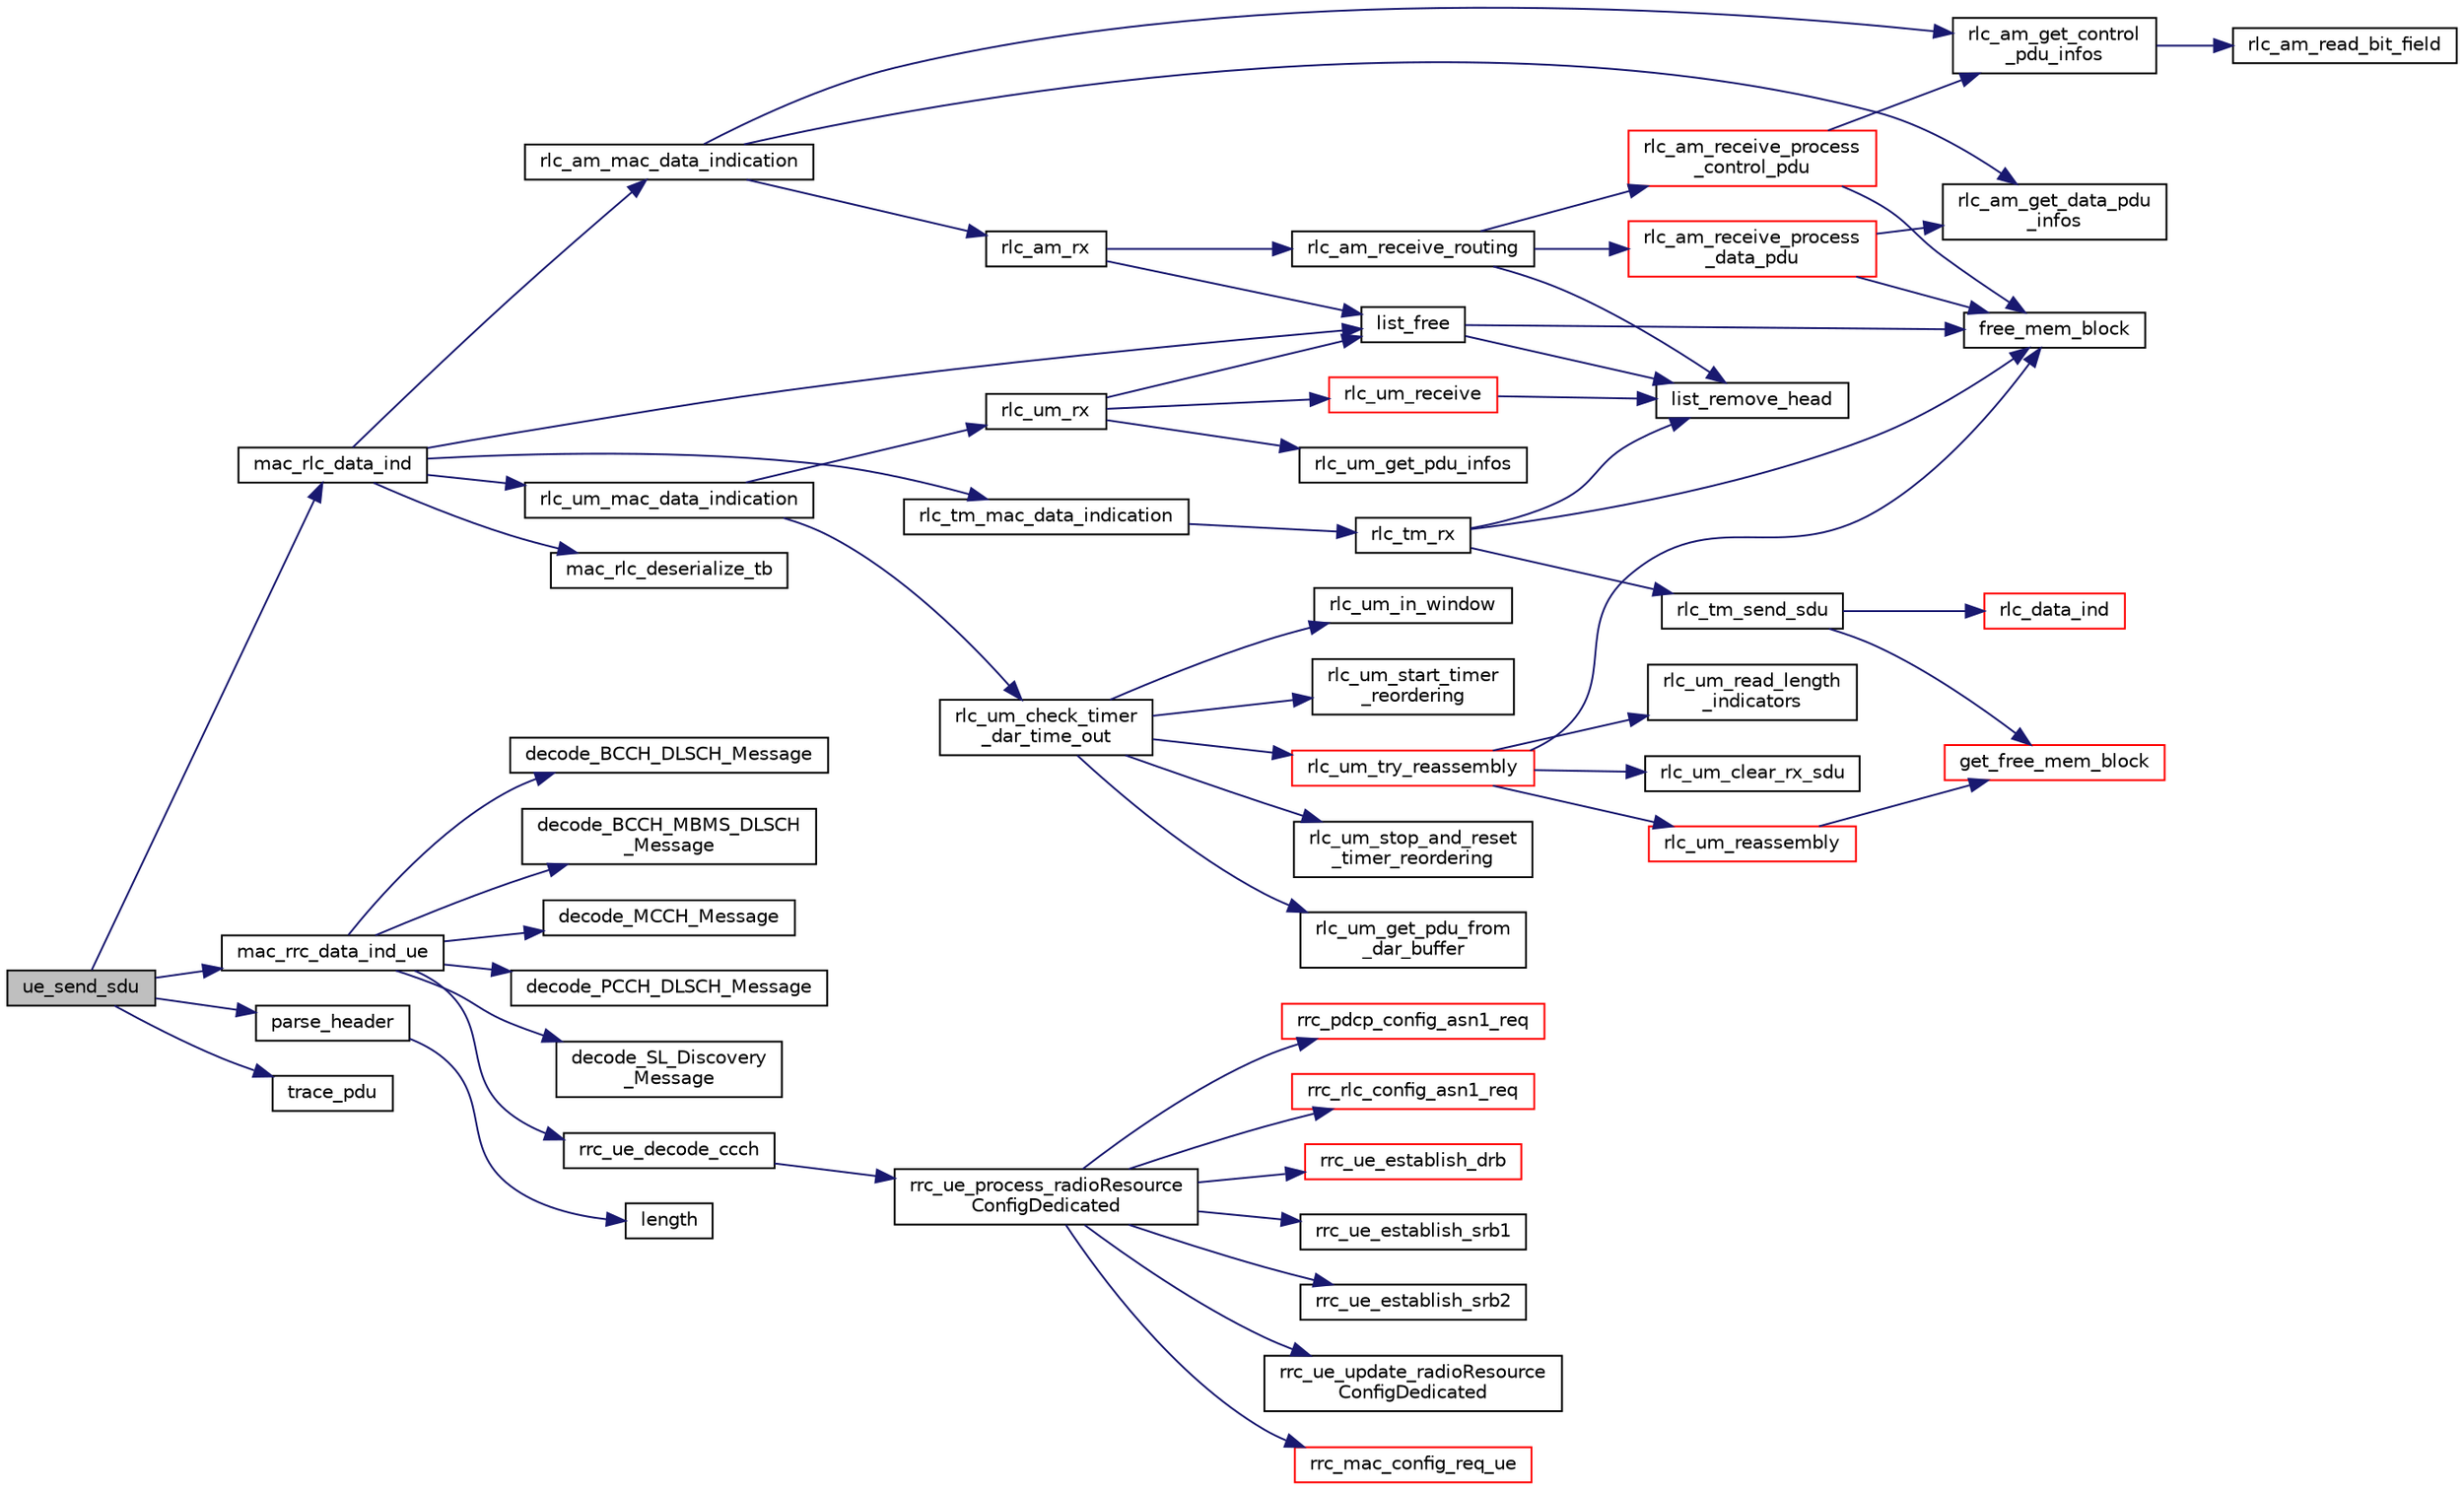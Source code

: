 digraph "ue_send_sdu"
{
 // LATEX_PDF_SIZE
  edge [fontname="Helvetica",fontsize="10",labelfontname="Helvetica",labelfontsize="10"];
  node [fontname="Helvetica",fontsize="10",shape=record];
  rankdir="LR";
  Node1 [label="ue_send_sdu",height=0.2,width=0.4,color="black", fillcolor="grey75", style="filled", fontcolor="black",tooltip=" "];
  Node1 -> Node2 [color="midnightblue",fontsize="10",style="solid",fontname="Helvetica"];
  Node2 [label="mac_rlc_data_ind",height=0.2,width=0.4,color="black", fillcolor="white", style="filled",URL="$group__em.html#ga063e617810daf9edd632c8df0f569f25",tooltip=" "];
  Node2 -> Node3 [color="midnightblue",fontsize="10",style="solid",fontname="Helvetica"];
  Node3 [label="list_free",height=0.2,width=0.4,color="black", fillcolor="white", style="filled",URL="$list_8c.html#a73dcb25a7e97fea269a73f9179670ccf",tooltip=" "];
  Node3 -> Node4 [color="midnightblue",fontsize="10",style="solid",fontname="Helvetica"];
  Node4 [label="free_mem_block",height=0.2,width=0.4,color="black", fillcolor="white", style="filled",URL="$mem__block_8c.html#a3465e37844438c1cc552c197a2cfbbfd",tooltip=" "];
  Node3 -> Node5 [color="midnightblue",fontsize="10",style="solid",fontname="Helvetica"];
  Node5 [label="list_remove_head",height=0.2,width=0.4,color="black", fillcolor="white", style="filled",URL="$list_8c.html#a68bb206a4e50e2f9f27ca4c051a84dc5",tooltip=" "];
  Node2 -> Node6 [color="midnightblue",fontsize="10",style="solid",fontname="Helvetica"];
  Node6 [label="mac_rlc_deserialize_tb",height=0.2,width=0.4,color="black", fillcolor="white", style="filled",URL="$group__em.html#ga38d7fc7f6bf9f0e29a982a339a6d6f28",tooltip="Serialize a list of transport blocks coming from RLC in order to be processed by MAC."];
  Node2 -> Node7 [color="midnightblue",fontsize="10",style="solid",fontname="Helvetica"];
  Node7 [label="rlc_am_mac_data_indication",height=0.2,width=0.4,color="black", fillcolor="white", style="filled",URL="$group__em.html#ga9c65fec6a21dda19f0adadd43bd1bb7c",tooltip="Receive PDUs from lower layer MAC."];
  Node7 -> Node8 [color="midnightblue",fontsize="10",style="solid",fontname="Helvetica"];
  Node8 [label="rlc_am_get_control\l_pdu_infos",height=0.2,width=0.4,color="black", fillcolor="white", style="filled",URL="$group__em.html#gaaa3cfbcfbc1e358829581599b1f513f4",tooltip="Retrieve control PDU informations from a serialized control PDU."];
  Node8 -> Node9 [color="midnightblue",fontsize="10",style="solid",fontname="Helvetica"];
  Node9 [label="rlc_am_read_bit_field",height=0.2,width=0.4,color="black", fillcolor="white", style="filled",URL="$group__em.html#gaf16d8d10a854a6edcea00020d48e1188",tooltip="Read N bits in a byte area seen as a bit-field with the help of a byte index and a modulo 8 bit index..."];
  Node7 -> Node10 [color="midnightblue",fontsize="10",style="solid",fontname="Helvetica"];
  Node10 [label="rlc_am_get_data_pdu\l_infos",height=0.2,width=0.4,color="black", fillcolor="white", style="filled",URL="$group__em.html#ga4a3923d7de10cef56f05712f4e2174b8",tooltip="Extract PDU informations (header fields, data size, etc) from the serialized PDU."];
  Node7 -> Node11 [color="midnightblue",fontsize="10",style="solid",fontname="Helvetica"];
  Node11 [label="rlc_am_rx",height=0.2,width=0.4,color="black", fillcolor="white", style="filled",URL="$group__em.html#gabfe726b5c8b58ca4532aa8f095e6673c",tooltip="Process the received PDUs from lower layer."];
  Node11 -> Node3 [color="midnightblue",fontsize="10",style="solid",fontname="Helvetica"];
  Node11 -> Node12 [color="midnightblue",fontsize="10",style="solid",fontname="Helvetica"];
  Node12 [label="rlc_am_receive_routing",height=0.2,width=0.4,color="black", fillcolor="white", style="filled",URL="$group__em.html#ga0f7e36225f818404e52a6cc0d4355ffb",tooltip="Convert transport blocks received from MAC layer into RLC AM PDUs, and dispatch to the right processi..."];
  Node12 -> Node5 [color="midnightblue",fontsize="10",style="solid",fontname="Helvetica"];
  Node12 -> Node13 [color="midnightblue",fontsize="10",style="solid",fontname="Helvetica"];
  Node13 [label="rlc_am_receive_process\l_control_pdu",height=0.2,width=0.4,color="red", fillcolor="white", style="filled",URL="$group__em.html#ga5d7a15407a11e7c4378c1bfa1af37001",tooltip=" "];
  Node13 -> Node4 [color="midnightblue",fontsize="10",style="solid",fontname="Helvetica"];
  Node13 -> Node8 [color="midnightblue",fontsize="10",style="solid",fontname="Helvetica"];
  Node12 -> Node23 [color="midnightblue",fontsize="10",style="solid",fontname="Helvetica"];
  Node23 [label="rlc_am_receive_process\l_data_pdu",height=0.2,width=0.4,color="red", fillcolor="white", style="filled",URL="$group__em.html#ga0213c0c16e0bfbc2babffef6b465c3ef",tooltip="Process an incoming data PDU received from MAC layer."];
  Node23 -> Node4 [color="midnightblue",fontsize="10",style="solid",fontname="Helvetica"];
  Node23 -> Node10 [color="midnightblue",fontsize="10",style="solid",fontname="Helvetica"];
  Node2 -> Node54 [color="midnightblue",fontsize="10",style="solid",fontname="Helvetica"];
  Node54 [label="rlc_tm_mac_data_indication",height=0.2,width=0.4,color="black", fillcolor="white", style="filled",URL="$group__em.html#ga3ec4a42e65636eda4641544e212aca3c",tooltip="Receive PDUs from lower layer MAC."];
  Node54 -> Node55 [color="midnightblue",fontsize="10",style="solid",fontname="Helvetica"];
  Node55 [label="rlc_tm_rx",height=0.2,width=0.4,color="black", fillcolor="white", style="filled",URL="$group__em.html#gaf13c04f2ce26805cbfda3137cee4d93a",tooltip="Process the received PDUs from lower layer."];
  Node55 -> Node4 [color="midnightblue",fontsize="10",style="solid",fontname="Helvetica"];
  Node55 -> Node5 [color="midnightblue",fontsize="10",style="solid",fontname="Helvetica"];
  Node55 -> Node56 [color="midnightblue",fontsize="10",style="solid",fontname="Helvetica"];
  Node56 [label="rlc_tm_send_sdu",height=0.2,width=0.4,color="black", fillcolor="white", style="filled",URL="$group__em.html#ga3309275e9d93084755bea384bd431aa4",tooltip="Send SDU if any reassemblied to upper layer."];
  Node56 -> Node31 [color="midnightblue",fontsize="10",style="solid",fontname="Helvetica"];
  Node31 [label="get_free_mem_block",height=0.2,width=0.4,color="red", fillcolor="white", style="filled",URL="$mem__block_8c.html#aa6649c5f31ce28f70a1a7352eb41de46",tooltip=" "];
  Node56 -> Node47 [color="midnightblue",fontsize="10",style="solid",fontname="Helvetica"];
  Node47 [label="rlc_data_ind",height=0.2,width=0.4,color="red", fillcolor="white", style="filled",URL="$group__em.html#gabba9d9796c03b8f01c944be71725feff",tooltip="Interface with higher layers, route SDUs coming from RLC protocol instances to upper layer instance."];
  Node2 -> Node57 [color="midnightblue",fontsize="10",style="solid",fontname="Helvetica"];
  Node57 [label="rlc_um_mac_data_indication",height=0.2,width=0.4,color="black", fillcolor="white", style="filled",URL="$group__em.html#ga2b375c558d68de9ab79599f9e31b3282",tooltip=" "];
  Node57 -> Node58 [color="midnightblue",fontsize="10",style="solid",fontname="Helvetica"];
  Node58 [label="rlc_um_check_timer\l_dar_time_out",height=0.2,width=0.4,color="black", fillcolor="white", style="filled",URL="$group__em.html#gac11d7937b63c35b02c06bb43cf4ce7a8",tooltip="Check if t-Reordering expires and take the appropriate actions as described in 3GPP specifications."];
  Node58 -> Node59 [color="midnightblue",fontsize="10",style="solid",fontname="Helvetica"];
  Node59 [label="rlc_um_get_pdu_from\l_dar_buffer",height=0.2,width=0.4,color="black", fillcolor="white", style="filled",URL="$group__em.html#gade9e480e45de3a9cda80457bcfea8295",tooltip=" "];
  Node58 -> Node60 [color="midnightblue",fontsize="10",style="solid",fontname="Helvetica"];
  Node60 [label="rlc_um_in_window",height=0.2,width=0.4,color="black", fillcolor="white", style="filled",URL="$group__em.html#ga4770db17d914d4c4d319277ca6944320",tooltip="Compute if the sequence number of a PDU is in a window ."];
  Node58 -> Node61 [color="midnightblue",fontsize="10",style="solid",fontname="Helvetica"];
  Node61 [label="rlc_um_start_timer\l_reordering",height=0.2,width=0.4,color="black", fillcolor="white", style="filled",URL="$group__em.html#ga8a6ce2e3bd6c08268a931c7df6a11ca6",tooltip="Re-arm (based on RLC UM config parameter) and start timer reordering."];
  Node58 -> Node62 [color="midnightblue",fontsize="10",style="solid",fontname="Helvetica"];
  Node62 [label="rlc_um_stop_and_reset\l_timer_reordering",height=0.2,width=0.4,color="black", fillcolor="white", style="filled",URL="$group__em.html#ga0ddb32e0d21d03a9e153052f1db47b64",tooltip="Stop and reset the timer reordering."];
  Node58 -> Node63 [color="midnightblue",fontsize="10",style="solid",fontname="Helvetica"];
  Node63 [label="rlc_um_try_reassembly",height=0.2,width=0.4,color="red", fillcolor="white", style="filled",URL="$group__em.html#ga289c82bdcdd9667d09dc40ca11bc4f60",tooltip="Try reassembly PDUs from DAR buffer, starting at sequence number snP."];
  Node63 -> Node4 [color="midnightblue",fontsize="10",style="solid",fontname="Helvetica"];
  Node63 -> Node64 [color="midnightblue",fontsize="10",style="solid",fontname="Helvetica"];
  Node64 [label="rlc_um_clear_rx_sdu",height=0.2,width=0.4,color="black", fillcolor="white", style="filled",URL="$group__em.html#gaa3611e9a18ebc6e46dc0230461e20e08",tooltip="Erase the SDU in construction."];
  Node63 -> Node65 [color="midnightblue",fontsize="10",style="solid",fontname="Helvetica"];
  Node65 [label="rlc_um_read_length\l_indicators",height=0.2,width=0.4,color="black", fillcolor="white", style="filled",URL="$group__em.html#ga3bc56d30ca057ccdd824a866fac6360b",tooltip="Reset protocol variables and state variables to initial values."];
  Node63 -> Node66 [color="midnightblue",fontsize="10",style="solid",fontname="Helvetica"];
  Node66 [label="rlc_um_reassembly",height=0.2,width=0.4,color="red", fillcolor="white", style="filled",URL="$group__em.html#gaa3cddd6366192d86bec3da4fc3afe798",tooltip=" "];
  Node66 -> Node31 [color="midnightblue",fontsize="10",style="solid",fontname="Helvetica"];
  Node57 -> Node69 [color="midnightblue",fontsize="10",style="solid",fontname="Helvetica"];
  Node69 [label="rlc_um_rx",height=0.2,width=0.4,color="black", fillcolor="white", style="filled",URL="$group__em.html#ga083c97528a6ac0210b2468b3b33bc91a",tooltip=" "];
  Node69 -> Node3 [color="midnightblue",fontsize="10",style="solid",fontname="Helvetica"];
  Node69 -> Node70 [color="midnightblue",fontsize="10",style="solid",fontname="Helvetica"];
  Node70 [label="rlc_um_get_pdu_infos",height=0.2,width=0.4,color="black", fillcolor="white", style="filled",URL="$group__em.html#ga49e4b08f80a4c6e492bd638eac81520d",tooltip=" "];
  Node69 -> Node71 [color="midnightblue",fontsize="10",style="solid",fontname="Helvetica"];
  Node71 [label="rlc_um_receive",height=0.2,width=0.4,color="red", fillcolor="white", style="filled",URL="$group__em.html#ga6d792297661f268587a57b8e999fd6cf",tooltip="Handle the MAC data indication, retreive the transport blocks and send them one by one to the DAR pro..."];
  Node71 -> Node5 [color="midnightblue",fontsize="10",style="solid",fontname="Helvetica"];
  Node1 -> Node76 [color="midnightblue",fontsize="10",style="solid",fontname="Helvetica"];
  Node76 [label="mac_rrc_data_ind_ue",height=0.2,width=0.4,color="black", fillcolor="white", style="filled",URL="$group____rrc.html#ga81d228980a27c3379568d77e89865d35",tooltip=" "];
  Node76 -> Node77 [color="midnightblue",fontsize="10",style="solid",fontname="Helvetica"];
  Node77 [label="decode_BCCH_DLSCH_Message",height=0.2,width=0.4,color="black", fillcolor="white", style="filled",URL="$group____rrc.html#ga2e26a97b9297041fb364b993063f9d70",tooltip=" "];
  Node76 -> Node78 [color="midnightblue",fontsize="10",style="solid",fontname="Helvetica"];
  Node78 [label="decode_BCCH_MBMS_DLSCH\l_Message",height=0.2,width=0.4,color="black", fillcolor="white", style="filled",URL="$group____rrc.html#gaf77b6944a9c0574579aff8e081689a30",tooltip=" "];
  Node76 -> Node79 [color="midnightblue",fontsize="10",style="solid",fontname="Helvetica"];
  Node79 [label="decode_MCCH_Message",height=0.2,width=0.4,color="black", fillcolor="white", style="filled",URL="$group____rrc.html#ga2263c7b02e2226b0c0c004d9f0d0e972",tooltip=" "];
  Node76 -> Node80 [color="midnightblue",fontsize="10",style="solid",fontname="Helvetica"];
  Node80 [label="decode_PCCH_DLSCH_Message",height=0.2,width=0.4,color="black", fillcolor="white", style="filled",URL="$group____rrc.html#ga3238abf2f132fea28455e5434488e41f",tooltip=" "];
  Node76 -> Node81 [color="midnightblue",fontsize="10",style="solid",fontname="Helvetica"];
  Node81 [label="decode_SL_Discovery\l_Message",height=0.2,width=0.4,color="black", fillcolor="white", style="filled",URL="$group____rrc.html#ga9926b63ddfc3d43ce554ee3902535ee4",tooltip=" "];
  Node76 -> Node82 [color="midnightblue",fontsize="10",style="solid",fontname="Helvetica"];
  Node82 [label="rrc_ue_decode_ccch",height=0.2,width=0.4,color="black", fillcolor="white", style="filled",URL="$group____rrc.html#gafeede0bc08155a888fc2c8f1d113a80d",tooltip="Decodes DL-CCCH message and invokes appropriate routine to handle the message."];
  Node82 -> Node83 [color="midnightblue",fontsize="10",style="solid",fontname="Helvetica"];
  Node83 [label="rrc_ue_process_radioResource\lConfigDedicated",height=0.2,width=0.4,color="black", fillcolor="white", style="filled",URL="$group____rrc.html#ga4a34b91b0d2ce41ace5eec79170facd8",tooltip="Process a RadioResourceConfigDedicated Message and configure PHY/MAC."];
  Node83 -> Node84 [color="midnightblue",fontsize="10",style="solid",fontname="Helvetica"];
  Node84 [label="rrc_mac_config_req_ue",height=0.2,width=0.4,color="red", fillcolor="white", style="filled",URL="$group____mac.html#gafe15012710aa9742582216918ff0f028",tooltip="RRC eNB Configuration primitive for PHY/MAC. Allows configuration of PHY/MAC resources based on Syste..."];
  Node83 -> Node92 [color="midnightblue",fontsize="10",style="solid",fontname="Helvetica"];
  Node92 [label="rrc_pdcp_config_asn1_req",height=0.2,width=0.4,color="red", fillcolor="white", style="filled",URL="$group____pdcp.html#ga3e65d0ecf9f1939cbefcffa4f3c05d3f",tooltip=" "];
  Node83 -> Node97 [color="midnightblue",fontsize="10",style="solid",fontname="Helvetica"];
  Node97 [label="rrc_rlc_config_asn1_req",height=0.2,width=0.4,color="red", fillcolor="white", style="filled",URL="$group__em.html#ga7b0216172f78c506c62b8284e78abae6",tooltip=" "];
  Node83 -> Node116 [color="midnightblue",fontsize="10",style="solid",fontname="Helvetica"];
  Node116 [label="rrc_ue_establish_drb",height=0.2,width=0.4,color="red", fillcolor="white", style="filled",URL="$group____rrc.html#ga9aab6b87aa472761aa8496fde9515bfa",tooltip="Establish a DRB according to DRB_ToAddMod structure."];
  Node83 -> Node122 [color="midnightblue",fontsize="10",style="solid",fontname="Helvetica"];
  Node122 [label="rrc_ue_establish_srb1",height=0.2,width=0.4,color="black", fillcolor="white", style="filled",URL="$group____rrc.html#ga68c5ff6c9300dcd908cf93cb312cec31",tooltip="Establish SRB1 based on configuration in SRB_ToAddMod structure. Configures RLC/PDCP accordingly."];
  Node83 -> Node123 [color="midnightblue",fontsize="10",style="solid",fontname="Helvetica"];
  Node123 [label="rrc_ue_establish_srb2",height=0.2,width=0.4,color="black", fillcolor="white", style="filled",URL="$group____rrc.html#ga35f699830085ea0829de0cc9df395c34",tooltip="Establish SRB2 based on configuration in SRB_ToAddMod structure. Configures RLC/PDCP accordingly."];
  Node83 -> Node124 [color="midnightblue",fontsize="10",style="solid",fontname="Helvetica"];
  Node124 [label="rrc_ue_update_radioResource\lConfigDedicated",height=0.2,width=0.4,color="black", fillcolor="white", style="filled",URL="$rrc__UE_8c.html#a2b8f47f01d383f14ec44ed2201da3107",tooltip=" "];
  Node1 -> Node125 [color="midnightblue",fontsize="10",style="solid",fontname="Helvetica"];
  Node125 [label="parse_header",height=0.2,width=0.4,color="black", fillcolor="white", style="filled",URL="$ue__procedures_8c.html#ac1e3542f509b3878017a7c5021c4043b",tooltip=" "];
  Node125 -> Node126 [color="midnightblue",fontsize="10",style="solid",fontname="Helvetica"];
  Node126 [label="length",height=0.2,width=0.4,color="black", fillcolor="white", style="filled",URL="$UTIL_2OMG_2common_8c.html#a587e0ad0d0cc2677421231a08c3a614b",tooltip="Helper function to return the length of a string."];
  Node1 -> Node127 [color="midnightblue",fontsize="10",style="solid",fontname="Helvetica"];
  Node127 [label="trace_pdu",height=0.2,width=0.4,color="black", fillcolor="white", style="filled",URL="$group____oai.html#ga33d924a6f237550baee5d5048bd5c839",tooltip=" "];
}
